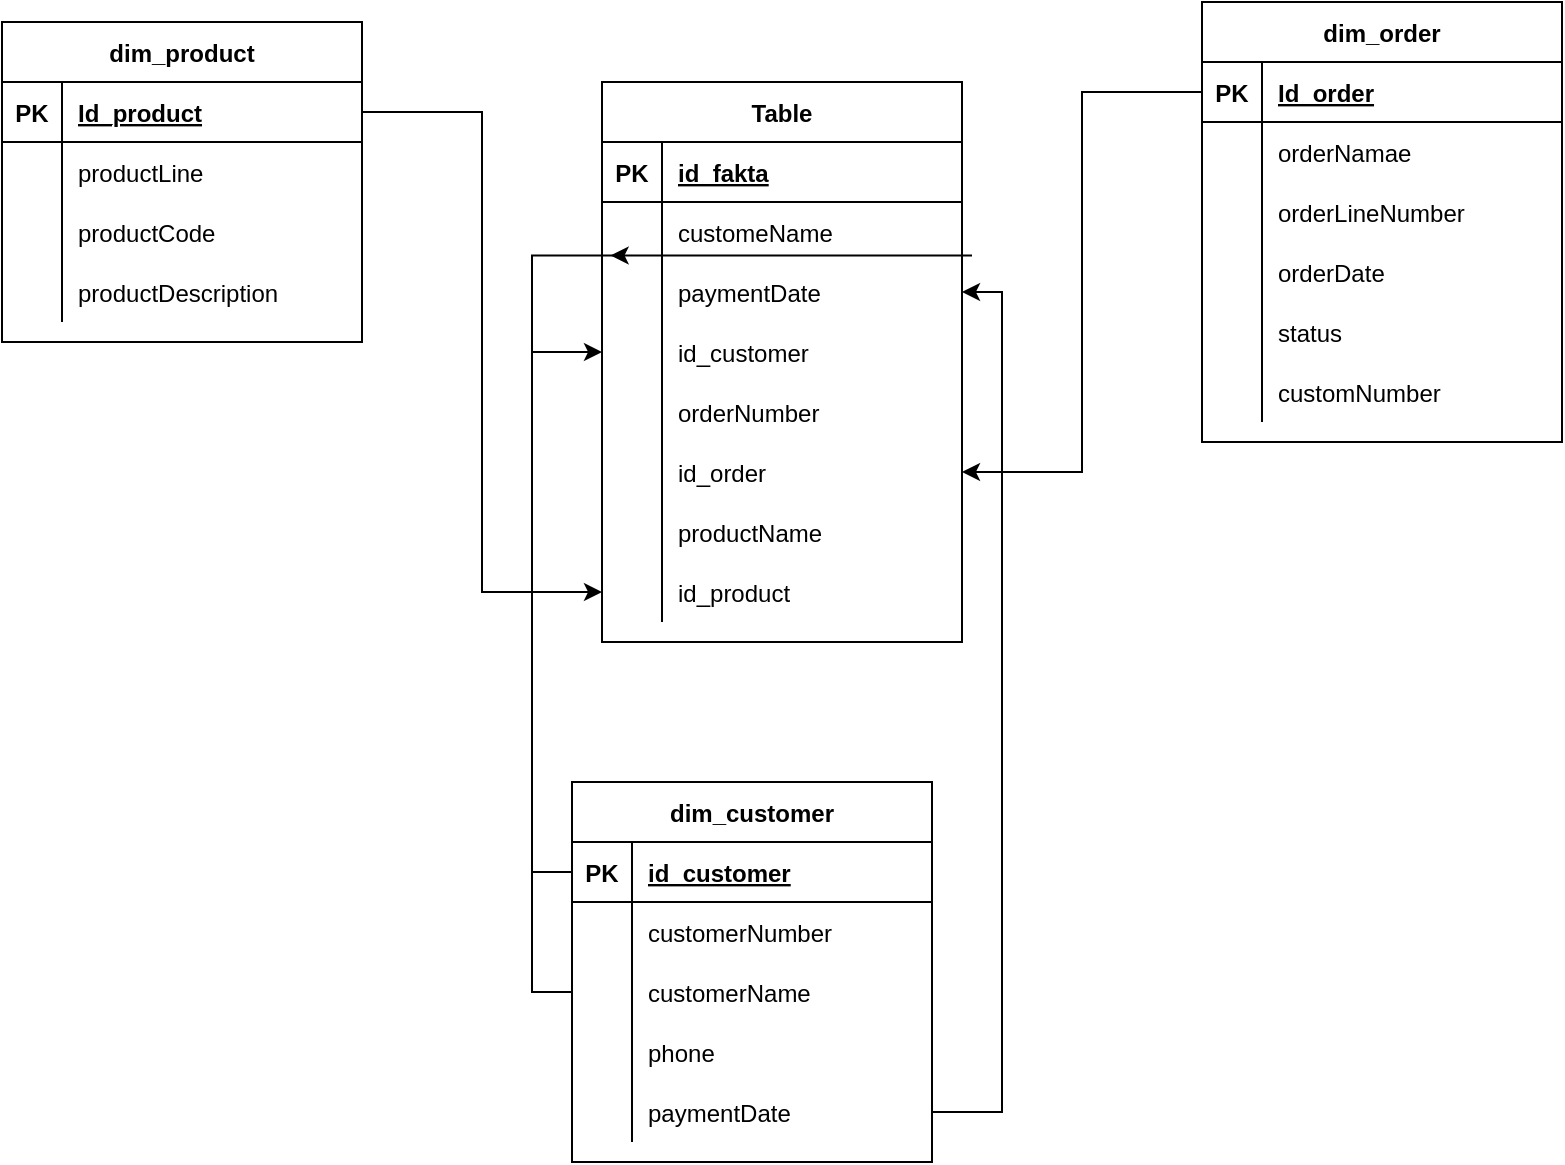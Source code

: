 <mxfile version="15.5.2" type="device"><diagram id="IDpKo1uA7JlphDJBRAh6" name="Page-1"><mxGraphModel dx="1240" dy="689" grid="1" gridSize="10" guides="1" tooltips="1" connect="1" arrows="1" fold="1" page="1" pageScale="1" pageWidth="850" pageHeight="1100" math="0" shadow="0"><root><mxCell id="0"/><mxCell id="1" parent="0"/><mxCell id="HolqX4CDWJ6WPsgVR5TR-1" value="dim_product" style="shape=table;startSize=30;container=1;collapsible=1;childLayout=tableLayout;fixedRows=1;rowLines=0;fontStyle=1;align=center;resizeLast=1;" vertex="1" parent="1"><mxGeometry x="50" y="80" width="180" height="160" as="geometry"/></mxCell><mxCell id="HolqX4CDWJ6WPsgVR5TR-2" value="" style="shape=partialRectangle;collapsible=0;dropTarget=0;pointerEvents=0;fillColor=none;top=0;left=0;bottom=1;right=0;points=[[0,0.5],[1,0.5]];portConstraint=eastwest;" vertex="1" parent="HolqX4CDWJ6WPsgVR5TR-1"><mxGeometry y="30" width="180" height="30" as="geometry"/></mxCell><mxCell id="HolqX4CDWJ6WPsgVR5TR-3" value="PK" style="shape=partialRectangle;connectable=0;fillColor=none;top=0;left=0;bottom=0;right=0;fontStyle=1;overflow=hidden;" vertex="1" parent="HolqX4CDWJ6WPsgVR5TR-2"><mxGeometry width="30" height="30" as="geometry"><mxRectangle width="30" height="30" as="alternateBounds"/></mxGeometry></mxCell><mxCell id="HolqX4CDWJ6WPsgVR5TR-4" value="Id_product" style="shape=partialRectangle;connectable=0;fillColor=none;top=0;left=0;bottom=0;right=0;align=left;spacingLeft=6;fontStyle=5;overflow=hidden;" vertex="1" parent="HolqX4CDWJ6WPsgVR5TR-2"><mxGeometry x="30" width="150" height="30" as="geometry"><mxRectangle width="150" height="30" as="alternateBounds"/></mxGeometry></mxCell><mxCell id="HolqX4CDWJ6WPsgVR5TR-5" value="" style="shape=partialRectangle;collapsible=0;dropTarget=0;pointerEvents=0;fillColor=none;top=0;left=0;bottom=0;right=0;points=[[0,0.5],[1,0.5]];portConstraint=eastwest;" vertex="1" parent="HolqX4CDWJ6WPsgVR5TR-1"><mxGeometry y="60" width="180" height="30" as="geometry"/></mxCell><mxCell id="HolqX4CDWJ6WPsgVR5TR-6" value="" style="shape=partialRectangle;connectable=0;fillColor=none;top=0;left=0;bottom=0;right=0;editable=1;overflow=hidden;" vertex="1" parent="HolqX4CDWJ6WPsgVR5TR-5"><mxGeometry width="30" height="30" as="geometry"><mxRectangle width="30" height="30" as="alternateBounds"/></mxGeometry></mxCell><mxCell id="HolqX4CDWJ6WPsgVR5TR-7" value="productLine" style="shape=partialRectangle;connectable=0;fillColor=none;top=0;left=0;bottom=0;right=0;align=left;spacingLeft=6;overflow=hidden;" vertex="1" parent="HolqX4CDWJ6WPsgVR5TR-5"><mxGeometry x="30" width="150" height="30" as="geometry"><mxRectangle width="150" height="30" as="alternateBounds"/></mxGeometry></mxCell><mxCell id="HolqX4CDWJ6WPsgVR5TR-8" value="" style="shape=partialRectangle;collapsible=0;dropTarget=0;pointerEvents=0;fillColor=none;top=0;left=0;bottom=0;right=0;points=[[0,0.5],[1,0.5]];portConstraint=eastwest;" vertex="1" parent="HolqX4CDWJ6WPsgVR5TR-1"><mxGeometry y="90" width="180" height="30" as="geometry"/></mxCell><mxCell id="HolqX4CDWJ6WPsgVR5TR-9" value="" style="shape=partialRectangle;connectable=0;fillColor=none;top=0;left=0;bottom=0;right=0;editable=1;overflow=hidden;" vertex="1" parent="HolqX4CDWJ6WPsgVR5TR-8"><mxGeometry width="30" height="30" as="geometry"><mxRectangle width="30" height="30" as="alternateBounds"/></mxGeometry></mxCell><mxCell id="HolqX4CDWJ6WPsgVR5TR-10" value="productCode" style="shape=partialRectangle;connectable=0;fillColor=none;top=0;left=0;bottom=0;right=0;align=left;spacingLeft=6;overflow=hidden;" vertex="1" parent="HolqX4CDWJ6WPsgVR5TR-8"><mxGeometry x="30" width="150" height="30" as="geometry"><mxRectangle width="150" height="30" as="alternateBounds"/></mxGeometry></mxCell><mxCell id="HolqX4CDWJ6WPsgVR5TR-56" value="" style="shape=partialRectangle;collapsible=0;dropTarget=0;pointerEvents=0;fillColor=none;top=0;left=0;bottom=0;right=0;points=[[0,0.5],[1,0.5]];portConstraint=eastwest;" vertex="1" parent="HolqX4CDWJ6WPsgVR5TR-1"><mxGeometry y="120" width="180" height="30" as="geometry"/></mxCell><mxCell id="HolqX4CDWJ6WPsgVR5TR-57" value="" style="shape=partialRectangle;connectable=0;fillColor=none;top=0;left=0;bottom=0;right=0;editable=1;overflow=hidden;" vertex="1" parent="HolqX4CDWJ6WPsgVR5TR-56"><mxGeometry width="30" height="30" as="geometry"><mxRectangle width="30" height="30" as="alternateBounds"/></mxGeometry></mxCell><mxCell id="HolqX4CDWJ6WPsgVR5TR-58" value="productDescription" style="shape=partialRectangle;connectable=0;fillColor=none;top=0;left=0;bottom=0;right=0;align=left;spacingLeft=6;overflow=hidden;" vertex="1" parent="HolqX4CDWJ6WPsgVR5TR-56"><mxGeometry x="30" width="150" height="30" as="geometry"><mxRectangle width="150" height="30" as="alternateBounds"/></mxGeometry></mxCell><mxCell id="HolqX4CDWJ6WPsgVR5TR-14" value="dim_order" style="shape=table;startSize=30;container=1;collapsible=1;childLayout=tableLayout;fixedRows=1;rowLines=0;fontStyle=1;align=center;resizeLast=1;" vertex="1" parent="1"><mxGeometry x="650" y="70" width="180" height="220" as="geometry"/></mxCell><mxCell id="HolqX4CDWJ6WPsgVR5TR-15" value="" style="shape=partialRectangle;collapsible=0;dropTarget=0;pointerEvents=0;fillColor=none;top=0;left=0;bottom=1;right=0;points=[[0,0.5],[1,0.5]];portConstraint=eastwest;" vertex="1" parent="HolqX4CDWJ6WPsgVR5TR-14"><mxGeometry y="30" width="180" height="30" as="geometry"/></mxCell><mxCell id="HolqX4CDWJ6WPsgVR5TR-16" value="PK" style="shape=partialRectangle;connectable=0;fillColor=none;top=0;left=0;bottom=0;right=0;fontStyle=1;overflow=hidden;" vertex="1" parent="HolqX4CDWJ6WPsgVR5TR-15"><mxGeometry width="30" height="30" as="geometry"><mxRectangle width="30" height="30" as="alternateBounds"/></mxGeometry></mxCell><mxCell id="HolqX4CDWJ6WPsgVR5TR-17" value="Id_order" style="shape=partialRectangle;connectable=0;fillColor=none;top=0;left=0;bottom=0;right=0;align=left;spacingLeft=6;fontStyle=5;overflow=hidden;" vertex="1" parent="HolqX4CDWJ6WPsgVR5TR-15"><mxGeometry x="30" width="150" height="30" as="geometry"><mxRectangle width="150" height="30" as="alternateBounds"/></mxGeometry></mxCell><mxCell id="HolqX4CDWJ6WPsgVR5TR-18" value="" style="shape=partialRectangle;collapsible=0;dropTarget=0;pointerEvents=0;fillColor=none;top=0;left=0;bottom=0;right=0;points=[[0,0.5],[1,0.5]];portConstraint=eastwest;" vertex="1" parent="HolqX4CDWJ6WPsgVR5TR-14"><mxGeometry y="60" width="180" height="30" as="geometry"/></mxCell><mxCell id="HolqX4CDWJ6WPsgVR5TR-19" value="" style="shape=partialRectangle;connectable=0;fillColor=none;top=0;left=0;bottom=0;right=0;editable=1;overflow=hidden;" vertex="1" parent="HolqX4CDWJ6WPsgVR5TR-18"><mxGeometry width="30" height="30" as="geometry"><mxRectangle width="30" height="30" as="alternateBounds"/></mxGeometry></mxCell><mxCell id="HolqX4CDWJ6WPsgVR5TR-20" value="orderNamae" style="shape=partialRectangle;connectable=0;fillColor=none;top=0;left=0;bottom=0;right=0;align=left;spacingLeft=6;overflow=hidden;" vertex="1" parent="HolqX4CDWJ6WPsgVR5TR-18"><mxGeometry x="30" width="150" height="30" as="geometry"><mxRectangle width="150" height="30" as="alternateBounds"/></mxGeometry></mxCell><mxCell id="HolqX4CDWJ6WPsgVR5TR-21" value="" style="shape=partialRectangle;collapsible=0;dropTarget=0;pointerEvents=0;fillColor=none;top=0;left=0;bottom=0;right=0;points=[[0,0.5],[1,0.5]];portConstraint=eastwest;" vertex="1" parent="HolqX4CDWJ6WPsgVR5TR-14"><mxGeometry y="90" width="180" height="30" as="geometry"/></mxCell><mxCell id="HolqX4CDWJ6WPsgVR5TR-22" value="" style="shape=partialRectangle;connectable=0;fillColor=none;top=0;left=0;bottom=0;right=0;editable=1;overflow=hidden;" vertex="1" parent="HolqX4CDWJ6WPsgVR5TR-21"><mxGeometry width="30" height="30" as="geometry"><mxRectangle width="30" height="30" as="alternateBounds"/></mxGeometry></mxCell><mxCell id="HolqX4CDWJ6WPsgVR5TR-23" value="orderLineNumber" style="shape=partialRectangle;connectable=0;fillColor=none;top=0;left=0;bottom=0;right=0;align=left;spacingLeft=6;overflow=hidden;" vertex="1" parent="HolqX4CDWJ6WPsgVR5TR-21"><mxGeometry x="30" width="150" height="30" as="geometry"><mxRectangle width="150" height="30" as="alternateBounds"/></mxGeometry></mxCell><mxCell id="HolqX4CDWJ6WPsgVR5TR-24" value="" style="shape=partialRectangle;collapsible=0;dropTarget=0;pointerEvents=0;fillColor=none;top=0;left=0;bottom=0;right=0;points=[[0,0.5],[1,0.5]];portConstraint=eastwest;" vertex="1" parent="HolqX4CDWJ6WPsgVR5TR-14"><mxGeometry y="120" width="180" height="30" as="geometry"/></mxCell><mxCell id="HolqX4CDWJ6WPsgVR5TR-25" value="" style="shape=partialRectangle;connectable=0;fillColor=none;top=0;left=0;bottom=0;right=0;editable=1;overflow=hidden;" vertex="1" parent="HolqX4CDWJ6WPsgVR5TR-24"><mxGeometry width="30" height="30" as="geometry"><mxRectangle width="30" height="30" as="alternateBounds"/></mxGeometry></mxCell><mxCell id="HolqX4CDWJ6WPsgVR5TR-26" value="orderDate" style="shape=partialRectangle;connectable=0;fillColor=none;top=0;left=0;bottom=0;right=0;align=left;spacingLeft=6;overflow=hidden;" vertex="1" parent="HolqX4CDWJ6WPsgVR5TR-24"><mxGeometry x="30" width="150" height="30" as="geometry"><mxRectangle width="150" height="30" as="alternateBounds"/></mxGeometry></mxCell><mxCell id="HolqX4CDWJ6WPsgVR5TR-59" value="" style="shape=partialRectangle;collapsible=0;dropTarget=0;pointerEvents=0;fillColor=none;top=0;left=0;bottom=0;right=0;points=[[0,0.5],[1,0.5]];portConstraint=eastwest;" vertex="1" parent="HolqX4CDWJ6WPsgVR5TR-14"><mxGeometry y="150" width="180" height="30" as="geometry"/></mxCell><mxCell id="HolqX4CDWJ6WPsgVR5TR-60" value="" style="shape=partialRectangle;connectable=0;fillColor=none;top=0;left=0;bottom=0;right=0;editable=1;overflow=hidden;" vertex="1" parent="HolqX4CDWJ6WPsgVR5TR-59"><mxGeometry width="30" height="30" as="geometry"><mxRectangle width="30" height="30" as="alternateBounds"/></mxGeometry></mxCell><mxCell id="HolqX4CDWJ6WPsgVR5TR-61" value="status" style="shape=partialRectangle;connectable=0;fillColor=none;top=0;left=0;bottom=0;right=0;align=left;spacingLeft=6;overflow=hidden;" vertex="1" parent="HolqX4CDWJ6WPsgVR5TR-59"><mxGeometry x="30" width="150" height="30" as="geometry"><mxRectangle width="150" height="30" as="alternateBounds"/></mxGeometry></mxCell><mxCell id="HolqX4CDWJ6WPsgVR5TR-62" value="" style="shape=partialRectangle;collapsible=0;dropTarget=0;pointerEvents=0;fillColor=none;top=0;left=0;bottom=0;right=0;points=[[0,0.5],[1,0.5]];portConstraint=eastwest;" vertex="1" parent="HolqX4CDWJ6WPsgVR5TR-14"><mxGeometry y="180" width="180" height="30" as="geometry"/></mxCell><mxCell id="HolqX4CDWJ6WPsgVR5TR-63" value="" style="shape=partialRectangle;connectable=0;fillColor=none;top=0;left=0;bottom=0;right=0;editable=1;overflow=hidden;" vertex="1" parent="HolqX4CDWJ6WPsgVR5TR-62"><mxGeometry width="30" height="30" as="geometry"><mxRectangle width="30" height="30" as="alternateBounds"/></mxGeometry></mxCell><mxCell id="HolqX4CDWJ6WPsgVR5TR-64" value="customNumber" style="shape=partialRectangle;connectable=0;fillColor=none;top=0;left=0;bottom=0;right=0;align=left;spacingLeft=6;overflow=hidden;" vertex="1" parent="HolqX4CDWJ6WPsgVR5TR-62"><mxGeometry x="30" width="150" height="30" as="geometry"><mxRectangle width="150" height="30" as="alternateBounds"/></mxGeometry></mxCell><mxCell id="HolqX4CDWJ6WPsgVR5TR-27" value="dim_customer" style="shape=table;startSize=30;container=1;collapsible=1;childLayout=tableLayout;fixedRows=1;rowLines=0;fontStyle=1;align=center;resizeLast=1;" vertex="1" parent="1"><mxGeometry x="335" y="460" width="180" height="190" as="geometry"/></mxCell><mxCell id="HolqX4CDWJ6WPsgVR5TR-28" value="" style="shape=partialRectangle;collapsible=0;dropTarget=0;pointerEvents=0;fillColor=none;top=0;left=0;bottom=1;right=0;points=[[0,0.5],[1,0.5]];portConstraint=eastwest;" vertex="1" parent="HolqX4CDWJ6WPsgVR5TR-27"><mxGeometry y="30" width="180" height="30" as="geometry"/></mxCell><mxCell id="HolqX4CDWJ6WPsgVR5TR-29" value="PK" style="shape=partialRectangle;connectable=0;fillColor=none;top=0;left=0;bottom=0;right=0;fontStyle=1;overflow=hidden;" vertex="1" parent="HolqX4CDWJ6WPsgVR5TR-28"><mxGeometry width="30" height="30" as="geometry"><mxRectangle width="30" height="30" as="alternateBounds"/></mxGeometry></mxCell><mxCell id="HolqX4CDWJ6WPsgVR5TR-30" value="id_customer" style="shape=partialRectangle;connectable=0;fillColor=none;top=0;left=0;bottom=0;right=0;align=left;spacingLeft=6;fontStyle=5;overflow=hidden;" vertex="1" parent="HolqX4CDWJ6WPsgVR5TR-28"><mxGeometry x="30" width="150" height="30" as="geometry"><mxRectangle width="150" height="30" as="alternateBounds"/></mxGeometry></mxCell><mxCell id="HolqX4CDWJ6WPsgVR5TR-31" value="" style="shape=partialRectangle;collapsible=0;dropTarget=0;pointerEvents=0;fillColor=none;top=0;left=0;bottom=0;right=0;points=[[0,0.5],[1,0.5]];portConstraint=eastwest;" vertex="1" parent="HolqX4CDWJ6WPsgVR5TR-27"><mxGeometry y="60" width="180" height="30" as="geometry"/></mxCell><mxCell id="HolqX4CDWJ6WPsgVR5TR-32" value="" style="shape=partialRectangle;connectable=0;fillColor=none;top=0;left=0;bottom=0;right=0;editable=1;overflow=hidden;" vertex="1" parent="HolqX4CDWJ6WPsgVR5TR-31"><mxGeometry width="30" height="30" as="geometry"><mxRectangle width="30" height="30" as="alternateBounds"/></mxGeometry></mxCell><mxCell id="HolqX4CDWJ6WPsgVR5TR-33" value="customerNumber" style="shape=partialRectangle;connectable=0;fillColor=none;top=0;left=0;bottom=0;right=0;align=left;spacingLeft=6;overflow=hidden;" vertex="1" parent="HolqX4CDWJ6WPsgVR5TR-31"><mxGeometry x="30" width="150" height="30" as="geometry"><mxRectangle width="150" height="30" as="alternateBounds"/></mxGeometry></mxCell><mxCell id="HolqX4CDWJ6WPsgVR5TR-34" value="" style="shape=partialRectangle;collapsible=0;dropTarget=0;pointerEvents=0;fillColor=none;top=0;left=0;bottom=0;right=0;points=[[0,0.5],[1,0.5]];portConstraint=eastwest;" vertex="1" parent="HolqX4CDWJ6WPsgVR5TR-27"><mxGeometry y="90" width="180" height="30" as="geometry"/></mxCell><mxCell id="HolqX4CDWJ6WPsgVR5TR-35" value="" style="shape=partialRectangle;connectable=0;fillColor=none;top=0;left=0;bottom=0;right=0;editable=1;overflow=hidden;" vertex="1" parent="HolqX4CDWJ6WPsgVR5TR-34"><mxGeometry width="30" height="30" as="geometry"><mxRectangle width="30" height="30" as="alternateBounds"/></mxGeometry></mxCell><mxCell id="HolqX4CDWJ6WPsgVR5TR-36" value="customerName" style="shape=partialRectangle;connectable=0;fillColor=none;top=0;left=0;bottom=0;right=0;align=left;spacingLeft=6;overflow=hidden;" vertex="1" parent="HolqX4CDWJ6WPsgVR5TR-34"><mxGeometry x="30" width="150" height="30" as="geometry"><mxRectangle width="150" height="30" as="alternateBounds"/></mxGeometry></mxCell><mxCell id="HolqX4CDWJ6WPsgVR5TR-37" value="" style="shape=partialRectangle;collapsible=0;dropTarget=0;pointerEvents=0;fillColor=none;top=0;left=0;bottom=0;right=0;points=[[0,0.5],[1,0.5]];portConstraint=eastwest;" vertex="1" parent="HolqX4CDWJ6WPsgVR5TR-27"><mxGeometry y="120" width="180" height="30" as="geometry"/></mxCell><mxCell id="HolqX4CDWJ6WPsgVR5TR-38" value="" style="shape=partialRectangle;connectable=0;fillColor=none;top=0;left=0;bottom=0;right=0;editable=1;overflow=hidden;" vertex="1" parent="HolqX4CDWJ6WPsgVR5TR-37"><mxGeometry width="30" height="30" as="geometry"><mxRectangle width="30" height="30" as="alternateBounds"/></mxGeometry></mxCell><mxCell id="HolqX4CDWJ6WPsgVR5TR-39" value="phone" style="shape=partialRectangle;connectable=0;fillColor=none;top=0;left=0;bottom=0;right=0;align=left;spacingLeft=6;overflow=hidden;" vertex="1" parent="HolqX4CDWJ6WPsgVR5TR-37"><mxGeometry x="30" width="150" height="30" as="geometry"><mxRectangle width="150" height="30" as="alternateBounds"/></mxGeometry></mxCell><mxCell id="HolqX4CDWJ6WPsgVR5TR-65" value="" style="shape=partialRectangle;collapsible=0;dropTarget=0;pointerEvents=0;fillColor=none;top=0;left=0;bottom=0;right=0;points=[[0,0.5],[1,0.5]];portConstraint=eastwest;" vertex="1" parent="HolqX4CDWJ6WPsgVR5TR-27"><mxGeometry y="150" width="180" height="30" as="geometry"/></mxCell><mxCell id="HolqX4CDWJ6WPsgVR5TR-66" value="" style="shape=partialRectangle;connectable=0;fillColor=none;top=0;left=0;bottom=0;right=0;editable=1;overflow=hidden;" vertex="1" parent="HolqX4CDWJ6WPsgVR5TR-65"><mxGeometry width="30" height="30" as="geometry"><mxRectangle width="30" height="30" as="alternateBounds"/></mxGeometry></mxCell><mxCell id="HolqX4CDWJ6WPsgVR5TR-67" value="paymentDate" style="shape=partialRectangle;connectable=0;fillColor=none;top=0;left=0;bottom=0;right=0;align=left;spacingLeft=6;overflow=hidden;" vertex="1" parent="HolqX4CDWJ6WPsgVR5TR-65"><mxGeometry x="30" width="150" height="30" as="geometry"><mxRectangle width="150" height="30" as="alternateBounds"/></mxGeometry></mxCell><mxCell id="HolqX4CDWJ6WPsgVR5TR-40" value="Table" style="shape=table;startSize=30;container=1;collapsible=1;childLayout=tableLayout;fixedRows=1;rowLines=0;fontStyle=1;align=center;resizeLast=1;" vertex="1" parent="1"><mxGeometry x="350" y="110" width="180" height="280" as="geometry"/></mxCell><mxCell id="HolqX4CDWJ6WPsgVR5TR-41" value="" style="shape=partialRectangle;collapsible=0;dropTarget=0;pointerEvents=0;fillColor=none;top=0;left=0;bottom=1;right=0;points=[[0,0.5],[1,0.5]];portConstraint=eastwest;" vertex="1" parent="HolqX4CDWJ6WPsgVR5TR-40"><mxGeometry y="30" width="180" height="30" as="geometry"/></mxCell><mxCell id="HolqX4CDWJ6WPsgVR5TR-42" value="PK" style="shape=partialRectangle;connectable=0;fillColor=none;top=0;left=0;bottom=0;right=0;fontStyle=1;overflow=hidden;" vertex="1" parent="HolqX4CDWJ6WPsgVR5TR-41"><mxGeometry width="30" height="30" as="geometry"><mxRectangle width="30" height="30" as="alternateBounds"/></mxGeometry></mxCell><mxCell id="HolqX4CDWJ6WPsgVR5TR-43" value="id_fakta" style="shape=partialRectangle;connectable=0;fillColor=none;top=0;left=0;bottom=0;right=0;align=left;spacingLeft=6;fontStyle=5;overflow=hidden;" vertex="1" parent="HolqX4CDWJ6WPsgVR5TR-41"><mxGeometry x="30" width="150" height="30" as="geometry"><mxRectangle width="150" height="30" as="alternateBounds"/></mxGeometry></mxCell><mxCell id="HolqX4CDWJ6WPsgVR5TR-44" value="" style="shape=partialRectangle;collapsible=0;dropTarget=0;pointerEvents=0;fillColor=none;top=0;left=0;bottom=0;right=0;points=[[0,0.5],[1,0.5]];portConstraint=eastwest;" vertex="1" parent="HolqX4CDWJ6WPsgVR5TR-40"><mxGeometry y="60" width="180" height="30" as="geometry"/></mxCell><mxCell id="HolqX4CDWJ6WPsgVR5TR-45" value="" style="shape=partialRectangle;connectable=0;fillColor=none;top=0;left=0;bottom=0;right=0;editable=1;overflow=hidden;" vertex="1" parent="HolqX4CDWJ6WPsgVR5TR-44"><mxGeometry width="30" height="30" as="geometry"><mxRectangle width="30" height="30" as="alternateBounds"/></mxGeometry></mxCell><mxCell id="HolqX4CDWJ6WPsgVR5TR-46" value="customeName" style="shape=partialRectangle;connectable=0;fillColor=none;top=0;left=0;bottom=0;right=0;align=left;spacingLeft=6;overflow=hidden;" vertex="1" parent="HolqX4CDWJ6WPsgVR5TR-44"><mxGeometry x="30" width="150" height="30" as="geometry"><mxRectangle width="150" height="30" as="alternateBounds"/></mxGeometry></mxCell><mxCell id="HolqX4CDWJ6WPsgVR5TR-47" value="" style="shape=partialRectangle;collapsible=0;dropTarget=0;pointerEvents=0;fillColor=none;top=0;left=0;bottom=0;right=0;points=[[0,0.5],[1,0.5]];portConstraint=eastwest;" vertex="1" parent="HolqX4CDWJ6WPsgVR5TR-40"><mxGeometry y="90" width="180" height="30" as="geometry"/></mxCell><mxCell id="HolqX4CDWJ6WPsgVR5TR-48" value="" style="shape=partialRectangle;connectable=0;fillColor=none;top=0;left=0;bottom=0;right=0;editable=1;overflow=hidden;" vertex="1" parent="HolqX4CDWJ6WPsgVR5TR-47"><mxGeometry width="30" height="30" as="geometry"><mxRectangle width="30" height="30" as="alternateBounds"/></mxGeometry></mxCell><mxCell id="HolqX4CDWJ6WPsgVR5TR-49" value="paymentDate" style="shape=partialRectangle;connectable=0;fillColor=none;top=0;left=0;bottom=0;right=0;align=left;spacingLeft=6;overflow=hidden;" vertex="1" parent="HolqX4CDWJ6WPsgVR5TR-47"><mxGeometry x="30" width="150" height="30" as="geometry"><mxRectangle width="150" height="30" as="alternateBounds"/></mxGeometry></mxCell><mxCell id="HolqX4CDWJ6WPsgVR5TR-50" value="" style="shape=partialRectangle;collapsible=0;dropTarget=0;pointerEvents=0;fillColor=none;top=0;left=0;bottom=0;right=0;points=[[0,0.5],[1,0.5]];portConstraint=eastwest;" vertex="1" parent="HolqX4CDWJ6WPsgVR5TR-40"><mxGeometry y="120" width="180" height="30" as="geometry"/></mxCell><mxCell id="HolqX4CDWJ6WPsgVR5TR-51" value="" style="shape=partialRectangle;connectable=0;fillColor=none;top=0;left=0;bottom=0;right=0;editable=1;overflow=hidden;" vertex="1" parent="HolqX4CDWJ6WPsgVR5TR-50"><mxGeometry width="30" height="30" as="geometry"><mxRectangle width="30" height="30" as="alternateBounds"/></mxGeometry></mxCell><mxCell id="HolqX4CDWJ6WPsgVR5TR-52" value="id_customer" style="shape=partialRectangle;connectable=0;fillColor=none;top=0;left=0;bottom=0;right=0;align=left;spacingLeft=6;overflow=hidden;" vertex="1" parent="HolqX4CDWJ6WPsgVR5TR-50"><mxGeometry x="30" width="150" height="30" as="geometry"><mxRectangle width="150" height="30" as="alternateBounds"/></mxGeometry></mxCell><mxCell id="HolqX4CDWJ6WPsgVR5TR-68" value="" style="shape=partialRectangle;collapsible=0;dropTarget=0;pointerEvents=0;fillColor=none;top=0;left=0;bottom=0;right=0;points=[[0,0.5],[1,0.5]];portConstraint=eastwest;" vertex="1" parent="HolqX4CDWJ6WPsgVR5TR-40"><mxGeometry y="150" width="180" height="30" as="geometry"/></mxCell><mxCell id="HolqX4CDWJ6WPsgVR5TR-69" value="" style="shape=partialRectangle;connectable=0;fillColor=none;top=0;left=0;bottom=0;right=0;editable=1;overflow=hidden;" vertex="1" parent="HolqX4CDWJ6WPsgVR5TR-68"><mxGeometry width="30" height="30" as="geometry"><mxRectangle width="30" height="30" as="alternateBounds"/></mxGeometry></mxCell><mxCell id="HolqX4CDWJ6WPsgVR5TR-70" value="orderNumber" style="shape=partialRectangle;connectable=0;fillColor=none;top=0;left=0;bottom=0;right=0;align=left;spacingLeft=6;overflow=hidden;" vertex="1" parent="HolqX4CDWJ6WPsgVR5TR-68"><mxGeometry x="30" width="150" height="30" as="geometry"><mxRectangle width="150" height="30" as="alternateBounds"/></mxGeometry></mxCell><mxCell id="HolqX4CDWJ6WPsgVR5TR-71" value="" style="shape=partialRectangle;collapsible=0;dropTarget=0;pointerEvents=0;fillColor=none;top=0;left=0;bottom=0;right=0;points=[[0,0.5],[1,0.5]];portConstraint=eastwest;" vertex="1" parent="HolqX4CDWJ6WPsgVR5TR-40"><mxGeometry y="180" width="180" height="30" as="geometry"/></mxCell><mxCell id="HolqX4CDWJ6WPsgVR5TR-72" value="" style="shape=partialRectangle;connectable=0;fillColor=none;top=0;left=0;bottom=0;right=0;editable=1;overflow=hidden;" vertex="1" parent="HolqX4CDWJ6WPsgVR5TR-71"><mxGeometry width="30" height="30" as="geometry"><mxRectangle width="30" height="30" as="alternateBounds"/></mxGeometry></mxCell><mxCell id="HolqX4CDWJ6WPsgVR5TR-73" value="id_order" style="shape=partialRectangle;connectable=0;fillColor=none;top=0;left=0;bottom=0;right=0;align=left;spacingLeft=6;overflow=hidden;" vertex="1" parent="HolqX4CDWJ6WPsgVR5TR-71"><mxGeometry x="30" width="150" height="30" as="geometry"><mxRectangle width="150" height="30" as="alternateBounds"/></mxGeometry></mxCell><mxCell id="HolqX4CDWJ6WPsgVR5TR-74" value="" style="shape=partialRectangle;collapsible=0;dropTarget=0;pointerEvents=0;fillColor=none;top=0;left=0;bottom=0;right=0;points=[[0,0.5],[1,0.5]];portConstraint=eastwest;" vertex="1" parent="HolqX4CDWJ6WPsgVR5TR-40"><mxGeometry y="210" width="180" height="30" as="geometry"/></mxCell><mxCell id="HolqX4CDWJ6WPsgVR5TR-75" value="" style="shape=partialRectangle;connectable=0;fillColor=none;top=0;left=0;bottom=0;right=0;editable=1;overflow=hidden;" vertex="1" parent="HolqX4CDWJ6WPsgVR5TR-74"><mxGeometry width="30" height="30" as="geometry"><mxRectangle width="30" height="30" as="alternateBounds"/></mxGeometry></mxCell><mxCell id="HolqX4CDWJ6WPsgVR5TR-76" value="productName" style="shape=partialRectangle;connectable=0;fillColor=none;top=0;left=0;bottom=0;right=0;align=left;spacingLeft=6;overflow=hidden;" vertex="1" parent="HolqX4CDWJ6WPsgVR5TR-74"><mxGeometry x="30" width="150" height="30" as="geometry"><mxRectangle width="150" height="30" as="alternateBounds"/></mxGeometry></mxCell><mxCell id="HolqX4CDWJ6WPsgVR5TR-77" value="" style="shape=partialRectangle;collapsible=0;dropTarget=0;pointerEvents=0;fillColor=none;top=0;left=0;bottom=0;right=0;points=[[0,0.5],[1,0.5]];portConstraint=eastwest;" vertex="1" parent="HolqX4CDWJ6WPsgVR5TR-40"><mxGeometry y="240" width="180" height="30" as="geometry"/></mxCell><mxCell id="HolqX4CDWJ6WPsgVR5TR-78" value="" style="shape=partialRectangle;connectable=0;fillColor=none;top=0;left=0;bottom=0;right=0;editable=1;overflow=hidden;" vertex="1" parent="HolqX4CDWJ6WPsgVR5TR-77"><mxGeometry width="30" height="30" as="geometry"><mxRectangle width="30" height="30" as="alternateBounds"/></mxGeometry></mxCell><mxCell id="HolqX4CDWJ6WPsgVR5TR-79" value="id_product" style="shape=partialRectangle;connectable=0;fillColor=none;top=0;left=0;bottom=0;right=0;align=left;spacingLeft=6;overflow=hidden;" vertex="1" parent="HolqX4CDWJ6WPsgVR5TR-77"><mxGeometry x="30" width="150" height="30" as="geometry"><mxRectangle width="150" height="30" as="alternateBounds"/></mxGeometry></mxCell><mxCell id="HolqX4CDWJ6WPsgVR5TR-80" style="edgeStyle=orthogonalEdgeStyle;rounded=0;orthogonalLoop=1;jettySize=auto;html=1;exitX=1;exitY=0.5;exitDx=0;exitDy=0;" edge="1" parent="1" source="HolqX4CDWJ6WPsgVR5TR-2" target="HolqX4CDWJ6WPsgVR5TR-77"><mxGeometry relative="1" as="geometry"><mxPoint x="300" y="360" as="targetPoint"/></mxGeometry></mxCell><mxCell id="HolqX4CDWJ6WPsgVR5TR-81" style="edgeStyle=orthogonalEdgeStyle;rounded=0;orthogonalLoop=1;jettySize=auto;html=1;exitX=0;exitY=0.5;exitDx=0;exitDy=0;entryX=1;entryY=0.5;entryDx=0;entryDy=0;" edge="1" parent="1" source="HolqX4CDWJ6WPsgVR5TR-15" target="HolqX4CDWJ6WPsgVR5TR-71"><mxGeometry relative="1" as="geometry"/></mxCell><mxCell id="HolqX4CDWJ6WPsgVR5TR-82" style="edgeStyle=orthogonalEdgeStyle;rounded=0;orthogonalLoop=1;jettySize=auto;html=1;exitX=0;exitY=0.5;exitDx=0;exitDy=0;entryX=0;entryY=0.5;entryDx=0;entryDy=0;" edge="1" parent="1" source="HolqX4CDWJ6WPsgVR5TR-28" target="HolqX4CDWJ6WPsgVR5TR-50"><mxGeometry relative="1" as="geometry"/></mxCell><mxCell id="HolqX4CDWJ6WPsgVR5TR-83" style="edgeStyle=orthogonalEdgeStyle;rounded=0;orthogonalLoop=1;jettySize=auto;html=1;exitX=0;exitY=0.5;exitDx=0;exitDy=0;entryX=0.024;entryY=-0.11;entryDx=0;entryDy=0;entryPerimeter=0;" edge="1" parent="1" source="HolqX4CDWJ6WPsgVR5TR-34" target="HolqX4CDWJ6WPsgVR5TR-47"><mxGeometry relative="1" as="geometry"/></mxCell><mxCell id="HolqX4CDWJ6WPsgVR5TR-84" style="edgeStyle=orthogonalEdgeStyle;rounded=0;orthogonalLoop=1;jettySize=auto;html=1;exitX=1;exitY=0.5;exitDx=0;exitDy=0;entryX=1;entryY=0.5;entryDx=0;entryDy=0;" edge="1" parent="1" source="HolqX4CDWJ6WPsgVR5TR-65" target="HolqX4CDWJ6WPsgVR5TR-47"><mxGeometry relative="1" as="geometry"/></mxCell></root></mxGraphModel></diagram></mxfile>